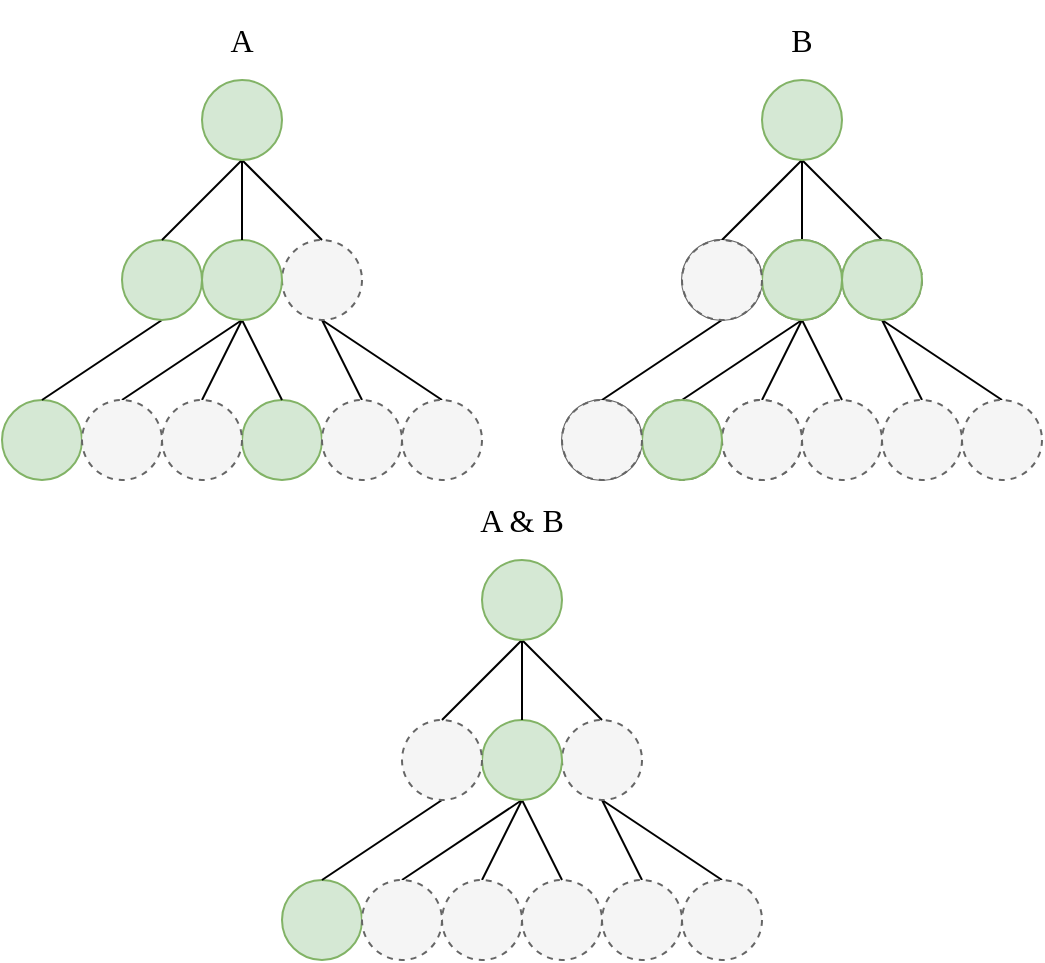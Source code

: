 <mxfile>
    <diagram id="UwfBIbU5wiTmcbyxp8_c" name="Page-1">
        <mxGraphModel dx="731" dy="535" grid="1" gridSize="10" guides="1" tooltips="1" connect="1" arrows="1" fold="1" page="1" pageScale="1" pageWidth="850" pageHeight="1100" math="0" shadow="0">
            <root>
                <mxCell id="0"/>
                <mxCell id="1" parent="0"/>
                <mxCell id="65" value="" style="ellipse;whiteSpace=wrap;html=1;fillColor=#d5e8d4;strokeColor=#82b366;fontFamily=Lucida Console;" parent="1" vertex="1">
                    <mxGeometry x="120" y="200" width="40" height="40" as="geometry"/>
                </mxCell>
                <mxCell id="86" style="edgeStyle=none;rounded=0;html=1;exitX=0.5;exitY=1;exitDx=0;exitDy=0;entryX=0.5;entryY=0;entryDx=0;entryDy=0;endArrow=none;endFill=0;" parent="1" source="71" target="80" edge="1">
                    <mxGeometry relative="1" as="geometry"/>
                </mxCell>
                <mxCell id="87" style="edgeStyle=none;rounded=0;html=1;exitX=0.5;exitY=1;exitDx=0;exitDy=0;entryX=0.5;entryY=0;entryDx=0;entryDy=0;endArrow=none;endFill=0;" parent="1" source="71" target="81" edge="1">
                    <mxGeometry relative="1" as="geometry"/>
                </mxCell>
                <mxCell id="71" value="" style="ellipse;whiteSpace=wrap;html=1;fillColor=#f5f5f5;fontColor=#333333;strokeColor=#666666;dashed=1;fontFamily=Lucida Console;" parent="1" vertex="1">
                    <mxGeometry x="140" y="120" width="40" height="40" as="geometry"/>
                </mxCell>
                <mxCell id="72" value="" style="ellipse;whiteSpace=wrap;html=1;fillColor=#d5e8d4;strokeColor=#82b366;fontFamily=Lucida Console;" parent="1" vertex="1">
                    <mxGeometry y="200" width="40" height="40" as="geometry"/>
                </mxCell>
                <mxCell id="84" style="edgeStyle=none;rounded=0;html=1;exitX=0.5;exitY=1;exitDx=0;exitDy=0;entryX=0.5;entryY=0;entryDx=0;entryDy=0;endArrow=none;endFill=0;" parent="1" source="73" target="78" edge="1">
                    <mxGeometry relative="1" as="geometry"/>
                </mxCell>
                <mxCell id="85" style="edgeStyle=none;rounded=0;html=1;exitX=0.5;exitY=1;exitDx=0;exitDy=0;entryX=0.5;entryY=0;entryDx=0;entryDy=0;endArrow=none;endFill=0;" parent="1" source="73" target="65" edge="1">
                    <mxGeometry relative="1" as="geometry"/>
                </mxCell>
                <mxCell id="109" style="edgeStyle=none;rounded=0;html=1;exitX=0.5;exitY=1;exitDx=0;exitDy=0;entryX=0.5;entryY=0;entryDx=0;entryDy=0;endArrow=none;endFill=0;" parent="1" source="73" target="108" edge="1">
                    <mxGeometry relative="1" as="geometry"/>
                </mxCell>
                <mxCell id="73" value="" style="ellipse;whiteSpace=wrap;html=1;fillColor=#d5e8d4;strokeColor=#82b366;fontFamily=Lucida Console;" parent="1" vertex="1">
                    <mxGeometry x="100" y="120" width="40" height="40" as="geometry"/>
                </mxCell>
                <mxCell id="83" style="edgeStyle=none;rounded=0;html=1;exitX=0.5;exitY=1;exitDx=0;exitDy=0;entryX=0.5;entryY=0;entryDx=0;entryDy=0;endArrow=none;endFill=0;" parent="1" source="74" target="72" edge="1">
                    <mxGeometry relative="1" as="geometry"/>
                </mxCell>
                <mxCell id="74" value="" style="ellipse;whiteSpace=wrap;html=1;fillColor=#d5e8d4;strokeColor=#82b366;fontFamily=Lucida Console;" parent="1" vertex="1">
                    <mxGeometry x="60" y="120" width="40" height="40" as="geometry"/>
                </mxCell>
                <mxCell id="78" value="" style="ellipse;whiteSpace=wrap;html=1;fillColor=#f5f5f5;fontColor=#333333;strokeColor=#666666;dashed=1;fontFamily=Lucida Console;" parent="1" vertex="1">
                    <mxGeometry x="80" y="200" width="40" height="40" as="geometry"/>
                </mxCell>
                <mxCell id="88" style="edgeStyle=none;rounded=0;html=1;exitX=0.5;exitY=1;exitDx=0;exitDy=0;entryX=0.5;entryY=0;entryDx=0;entryDy=0;endArrow=none;endFill=0;" parent="1" source="79" target="74" edge="1">
                    <mxGeometry relative="1" as="geometry"/>
                </mxCell>
                <mxCell id="89" style="edgeStyle=none;rounded=0;html=1;exitX=0.5;exitY=1;exitDx=0;exitDy=0;entryX=0.5;entryY=0;entryDx=0;entryDy=0;endArrow=none;endFill=0;" parent="1" source="79" target="73" edge="1">
                    <mxGeometry relative="1" as="geometry"/>
                </mxCell>
                <mxCell id="90" style="edgeStyle=none;rounded=0;html=1;exitX=0.5;exitY=1;exitDx=0;exitDy=0;entryX=0.5;entryY=0;entryDx=0;entryDy=0;endArrow=none;endFill=0;" parent="1" source="79" target="71" edge="1">
                    <mxGeometry relative="1" as="geometry"/>
                </mxCell>
                <mxCell id="79" value="" style="ellipse;whiteSpace=wrap;html=1;fillColor=#d5e8d4;strokeColor=#82b366;fontFamily=Lucida Console;" parent="1" vertex="1">
                    <mxGeometry x="100" y="40" width="40" height="40" as="geometry"/>
                </mxCell>
                <mxCell id="80" value="" style="ellipse;whiteSpace=wrap;html=1;fillColor=#f5f5f5;fontColor=#333333;strokeColor=#666666;dashed=1;fontFamily=Lucida Console;" parent="1" vertex="1">
                    <mxGeometry x="160" y="200" width="40" height="40" as="geometry"/>
                </mxCell>
                <mxCell id="81" value="" style="ellipse;whiteSpace=wrap;html=1;fillColor=#f5f5f5;fontColor=#333333;strokeColor=#666666;dashed=1;fontFamily=Lucida Console;" parent="1" vertex="1">
                    <mxGeometry x="200" y="200" width="40" height="40" as="geometry"/>
                </mxCell>
                <mxCell id="108" value="" style="ellipse;whiteSpace=wrap;html=1;fillColor=#f5f5f5;fontColor=#333333;strokeColor=#666666;dashed=1;fontFamily=Lucida Console;" parent="1" vertex="1">
                    <mxGeometry x="40" y="200" width="40" height="40" as="geometry"/>
                </mxCell>
                <mxCell id="110" value="" style="ellipse;whiteSpace=wrap;html=1;fillColor=#f5f5f5;strokeColor=#666666;fontFamily=Lucida Console;fontColor=#333333;dashed=1;" parent="1" vertex="1">
                    <mxGeometry x="400" y="200" width="40" height="40" as="geometry"/>
                </mxCell>
                <mxCell id="111" style="edgeStyle=none;rounded=0;html=1;exitX=0.5;exitY=1;exitDx=0;exitDy=0;entryX=0.5;entryY=0;entryDx=0;entryDy=0;endArrow=none;endFill=0;" parent="1" source="113" target="126" edge="1">
                    <mxGeometry relative="1" as="geometry"/>
                </mxCell>
                <mxCell id="112" style="edgeStyle=none;rounded=0;html=1;exitX=0.5;exitY=1;exitDx=0;exitDy=0;entryX=0.5;entryY=0;entryDx=0;entryDy=0;endArrow=none;endFill=0;" parent="1" source="113" target="127" edge="1">
                    <mxGeometry relative="1" as="geometry"/>
                </mxCell>
                <mxCell id="113" value="" style="ellipse;whiteSpace=wrap;html=1;fillColor=#f5f5f5;fontColor=#333333;strokeColor=#666666;dashed=1;fontFamily=Lucida Console;" parent="1" vertex="1">
                    <mxGeometry x="420" y="120" width="40" height="40" as="geometry"/>
                </mxCell>
                <mxCell id="114" value="" style="ellipse;whiteSpace=wrap;html=1;fillColor=#f5f5f5;strokeColor=#666666;fontFamily=Lucida Console;fontColor=#333333;" parent="1" vertex="1">
                    <mxGeometry x="280" y="200" width="40" height="40" as="geometry"/>
                </mxCell>
                <mxCell id="115" style="edgeStyle=none;rounded=0;html=1;exitX=0.5;exitY=1;exitDx=0;exitDy=0;entryX=0.5;entryY=0;entryDx=0;entryDy=0;endArrow=none;endFill=0;" parent="1" source="118" target="121" edge="1">
                    <mxGeometry relative="1" as="geometry"/>
                </mxCell>
                <mxCell id="116" style="edgeStyle=none;rounded=0;html=1;exitX=0.5;exitY=1;exitDx=0;exitDy=0;entryX=0.5;entryY=0;entryDx=0;entryDy=0;endArrow=none;endFill=0;" parent="1" source="118" target="110" edge="1">
                    <mxGeometry relative="1" as="geometry"/>
                </mxCell>
                <mxCell id="117" style="edgeStyle=none;rounded=0;html=1;exitX=0.5;exitY=1;exitDx=0;exitDy=0;entryX=0.5;entryY=0;entryDx=0;entryDy=0;endArrow=none;endFill=0;" parent="1" source="118" target="128" edge="1">
                    <mxGeometry relative="1" as="geometry"/>
                </mxCell>
                <mxCell id="118" value="" style="ellipse;whiteSpace=wrap;html=1;fillColor=#f5f5f5;strokeColor=#666666;fontFamily=Lucida Console;fontColor=#333333;" parent="1" vertex="1">
                    <mxGeometry x="380" y="120" width="40" height="40" as="geometry"/>
                </mxCell>
                <mxCell id="119" style="edgeStyle=none;rounded=0;html=1;exitX=0.5;exitY=1;exitDx=0;exitDy=0;entryX=0.5;entryY=0;entryDx=0;entryDy=0;endArrow=none;endFill=0;" parent="1" source="120" target="114" edge="1">
                    <mxGeometry relative="1" as="geometry"/>
                </mxCell>
                <mxCell id="120" value="" style="ellipse;whiteSpace=wrap;html=1;fillColor=#f5f5f5;strokeColor=#666666;fontFamily=Lucida Console;fontColor=#333333;" parent="1" vertex="1">
                    <mxGeometry x="340" y="120" width="40" height="40" as="geometry"/>
                </mxCell>
                <mxCell id="121" value="" style="ellipse;whiteSpace=wrap;html=1;fillColor=#f5f5f5;fontColor=#333333;strokeColor=#666666;dashed=1;fontFamily=Lucida Console;" parent="1" vertex="1">
                    <mxGeometry x="360" y="200" width="40" height="40" as="geometry"/>
                </mxCell>
                <mxCell id="122" style="edgeStyle=none;rounded=0;html=1;exitX=0.5;exitY=1;exitDx=0;exitDy=0;entryX=0.5;entryY=0;entryDx=0;entryDy=0;endArrow=none;endFill=0;" parent="1" source="125" target="120" edge="1">
                    <mxGeometry relative="1" as="geometry"/>
                </mxCell>
                <mxCell id="123" style="edgeStyle=none;rounded=0;html=1;exitX=0.5;exitY=1;exitDx=0;exitDy=0;entryX=0.5;entryY=0;entryDx=0;entryDy=0;endArrow=none;endFill=0;" parent="1" source="125" target="118" edge="1">
                    <mxGeometry relative="1" as="geometry"/>
                </mxCell>
                <mxCell id="124" style="edgeStyle=none;rounded=0;html=1;exitX=0.5;exitY=1;exitDx=0;exitDy=0;entryX=0.5;entryY=0;entryDx=0;entryDy=0;endArrow=none;endFill=0;" parent="1" source="125" target="113" edge="1">
                    <mxGeometry relative="1" as="geometry"/>
                </mxCell>
                <mxCell id="125" value="" style="ellipse;whiteSpace=wrap;html=1;fillColor=#d5e8d4;strokeColor=#82b366;fontFamily=Lucida Console;" parent="1" vertex="1">
                    <mxGeometry x="380" y="40" width="40" height="40" as="geometry"/>
                </mxCell>
                <mxCell id="126" value="" style="ellipse;whiteSpace=wrap;html=1;fillColor=#f5f5f5;fontColor=#333333;strokeColor=#666666;dashed=1;fontFamily=Lucida Console;" parent="1" vertex="1">
                    <mxGeometry x="440" y="200" width="40" height="40" as="geometry"/>
                </mxCell>
                <mxCell id="127" value="" style="ellipse;whiteSpace=wrap;html=1;fillColor=#f5f5f5;fontColor=#333333;strokeColor=#666666;dashed=1;fontFamily=Lucida Console;" parent="1" vertex="1">
                    <mxGeometry x="480" y="200" width="40" height="40" as="geometry"/>
                </mxCell>
                <mxCell id="128" value="" style="ellipse;whiteSpace=wrap;html=1;fillColor=#f5f5f5;fontColor=#333333;strokeColor=#666666;dashed=1;fontFamily=Lucida Console;" parent="1" vertex="1">
                    <mxGeometry x="320" y="200" width="40" height="40" as="geometry"/>
                </mxCell>
                <mxCell id="129" value="" style="ellipse;whiteSpace=wrap;html=1;fillColor=#f5f5f5;strokeColor=#666666;fontFamily=Lucida Console;dashed=1;fontColor=#333333;" parent="1" vertex="1">
                    <mxGeometry x="260" y="440" width="40" height="40" as="geometry"/>
                </mxCell>
                <mxCell id="130" style="edgeStyle=none;rounded=0;html=1;exitX=0.5;exitY=1;exitDx=0;exitDy=0;entryX=0.5;entryY=0;entryDx=0;entryDy=0;endArrow=none;endFill=0;" parent="1" source="132" target="145" edge="1">
                    <mxGeometry relative="1" as="geometry"/>
                </mxCell>
                <mxCell id="131" style="edgeStyle=none;rounded=0;html=1;exitX=0.5;exitY=1;exitDx=0;exitDy=0;entryX=0.5;entryY=0;entryDx=0;entryDy=0;endArrow=none;endFill=0;" parent="1" source="132" target="146" edge="1">
                    <mxGeometry relative="1" as="geometry"/>
                </mxCell>
                <mxCell id="132" value="" style="ellipse;whiteSpace=wrap;html=1;fillColor=#f5f5f5;strokeColor=#666666;fontFamily=Lucida Console;dashed=1;fontColor=#333333;" parent="1" vertex="1">
                    <mxGeometry x="280" y="360" width="40" height="40" as="geometry"/>
                </mxCell>
                <mxCell id="133" value="" style="ellipse;whiteSpace=wrap;html=1;fillColor=#d5e8d4;strokeColor=#82b366;fontFamily=Lucida Console;" parent="1" vertex="1">
                    <mxGeometry x="140" y="440" width="40" height="40" as="geometry"/>
                </mxCell>
                <mxCell id="134" style="edgeStyle=none;rounded=0;html=1;exitX=0.5;exitY=1;exitDx=0;exitDy=0;entryX=0.5;entryY=0;entryDx=0;entryDy=0;endArrow=none;endFill=0;" parent="1" source="137" target="140" edge="1">
                    <mxGeometry relative="1" as="geometry"/>
                </mxCell>
                <mxCell id="135" style="edgeStyle=none;rounded=0;html=1;exitX=0.5;exitY=1;exitDx=0;exitDy=0;entryX=0.5;entryY=0;entryDx=0;entryDy=0;endArrow=none;endFill=0;" parent="1" source="137" target="129" edge="1">
                    <mxGeometry relative="1" as="geometry"/>
                </mxCell>
                <mxCell id="136" style="edgeStyle=none;rounded=0;html=1;exitX=0.5;exitY=1;exitDx=0;exitDy=0;entryX=0.5;entryY=0;entryDx=0;entryDy=0;endArrow=none;endFill=0;" parent="1" source="137" target="147" edge="1">
                    <mxGeometry relative="1" as="geometry"/>
                </mxCell>
                <mxCell id="137" value="" style="ellipse;whiteSpace=wrap;html=1;fillColor=#d5e8d4;strokeColor=#82b366;fontFamily=Lucida Console;" parent="1" vertex="1">
                    <mxGeometry x="240" y="360" width="40" height="40" as="geometry"/>
                </mxCell>
                <mxCell id="138" style="edgeStyle=none;rounded=0;html=1;exitX=0.5;exitY=1;exitDx=0;exitDy=0;entryX=0.5;entryY=0;entryDx=0;entryDy=0;endArrow=none;endFill=0;" parent="1" source="139" target="133" edge="1">
                    <mxGeometry relative="1" as="geometry"/>
                </mxCell>
                <mxCell id="139" value="" style="ellipse;whiteSpace=wrap;html=1;fillColor=#f5f5f5;strokeColor=#666666;fontFamily=Lucida Console;dashed=1;fontColor=#333333;" parent="1" vertex="1">
                    <mxGeometry x="200" y="360" width="40" height="40" as="geometry"/>
                </mxCell>
                <mxCell id="140" value="" style="ellipse;whiteSpace=wrap;html=1;fillColor=#f5f5f5;strokeColor=#666666;fontFamily=Lucida Console;dashed=1;fontColor=#333333;" parent="1" vertex="1">
                    <mxGeometry x="220" y="440" width="40" height="40" as="geometry"/>
                </mxCell>
                <mxCell id="141" style="edgeStyle=none;rounded=0;html=1;exitX=0.5;exitY=1;exitDx=0;exitDy=0;entryX=0.5;entryY=0;entryDx=0;entryDy=0;endArrow=none;endFill=0;" parent="1" source="144" target="139" edge="1">
                    <mxGeometry relative="1" as="geometry"/>
                </mxCell>
                <mxCell id="142" style="edgeStyle=none;rounded=0;html=1;exitX=0.5;exitY=1;exitDx=0;exitDy=0;entryX=0.5;entryY=0;entryDx=0;entryDy=0;endArrow=none;endFill=0;" parent="1" source="144" target="137" edge="1">
                    <mxGeometry relative="1" as="geometry"/>
                </mxCell>
                <mxCell id="143" style="edgeStyle=none;rounded=0;html=1;exitX=0.5;exitY=1;exitDx=0;exitDy=0;entryX=0.5;entryY=0;entryDx=0;entryDy=0;endArrow=none;endFill=0;" parent="1" source="144" target="132" edge="1">
                    <mxGeometry relative="1" as="geometry"/>
                </mxCell>
                <mxCell id="144" value="" style="ellipse;whiteSpace=wrap;html=1;fillColor=#d5e8d4;strokeColor=#82b366;fontFamily=Lucida Console;" parent="1" vertex="1">
                    <mxGeometry x="240" y="280" width="40" height="40" as="geometry"/>
                </mxCell>
                <mxCell id="145" value="" style="ellipse;whiteSpace=wrap;html=1;fillColor=#f5f5f5;fontColor=#333333;strokeColor=#666666;dashed=1;fontFamily=Lucida Console;" parent="1" vertex="1">
                    <mxGeometry x="300" y="440" width="40" height="40" as="geometry"/>
                </mxCell>
                <mxCell id="146" value="" style="ellipse;whiteSpace=wrap;html=1;fillColor=#f5f5f5;fontColor=#333333;strokeColor=#666666;dashed=1;fontFamily=Lucida Console;" parent="1" vertex="1">
                    <mxGeometry x="340" y="440" width="40" height="40" as="geometry"/>
                </mxCell>
                <mxCell id="147" value="" style="ellipse;whiteSpace=wrap;html=1;fillColor=#f5f5f5;strokeColor=#666666;fontFamily=Lucida Console;dashed=1;fontColor=#333333;" parent="1" vertex="1">
                    <mxGeometry x="180" y="440" width="40" height="40" as="geometry"/>
                </mxCell>
                <mxCell id="148" value="" style="ellipse;whiteSpace=wrap;html=1;fillColor=#d5e8d4;strokeColor=#82b366;fontFamily=Lucida Console;" parent="1" vertex="1">
                    <mxGeometry x="420" y="120" width="40" height="40" as="geometry"/>
                </mxCell>
                <mxCell id="149" value="" style="ellipse;whiteSpace=wrap;html=1;fillColor=#d5e8d4;strokeColor=#82b366;fontFamily=Lucida Console;" parent="1" vertex="1">
                    <mxGeometry x="380" y="120" width="40" height="40" as="geometry"/>
                </mxCell>
                <mxCell id="150" value="" style="ellipse;whiteSpace=wrap;html=1;fillColor=#f5f5f5;strokeColor=#666666;fontFamily=Lucida Console;dashed=1;fontColor=#333333;" parent="1" vertex="1">
                    <mxGeometry x="360" y="200" width="40" height="40" as="geometry"/>
                </mxCell>
                <mxCell id="151" value="" style="ellipse;whiteSpace=wrap;html=1;fillColor=#d5e8d4;strokeColor=#82b366;fontFamily=Lucida Console;" parent="1" vertex="1">
                    <mxGeometry x="320" y="200" width="40" height="40" as="geometry"/>
                </mxCell>
                <mxCell id="152" value="" style="ellipse;whiteSpace=wrap;html=1;fillColor=#f5f5f5;strokeColor=#666666;fontFamily=Lucida Console;fontColor=#333333;dashed=1;" parent="1" vertex="1">
                    <mxGeometry x="280" y="200" width="40" height="40" as="geometry"/>
                </mxCell>
                <mxCell id="153" value="" style="ellipse;whiteSpace=wrap;html=1;fillColor=#f5f5f5;strokeColor=#666666;fontFamily=Lucida Console;fontColor=#333333;dashed=1;" parent="1" vertex="1">
                    <mxGeometry x="340" y="120" width="40" height="40" as="geometry"/>
                </mxCell>
                <mxCell id="154" value="A &amp;amp; B" style="rounded=0;whiteSpace=wrap;html=1;dashed=1;fontFamily=Lucida Console;strokeColor=none;fillColor=none;fontSize=16;" parent="1" vertex="1">
                    <mxGeometry x="200" y="240" width="120" height="40" as="geometry"/>
                </mxCell>
                <mxCell id="155" value="A" style="rounded=0;whiteSpace=wrap;html=1;dashed=1;fontFamily=Lucida Console;strokeColor=none;fillColor=none;fontSize=16;" parent="1" vertex="1">
                    <mxGeometry x="80" width="80" height="40" as="geometry"/>
                </mxCell>
                <mxCell id="156" value="B" style="rounded=0;whiteSpace=wrap;html=1;dashed=1;fontFamily=Lucida Console;strokeColor=none;fillColor=none;fontSize=16;" parent="1" vertex="1">
                    <mxGeometry x="360" width="80" height="40" as="geometry"/>
                </mxCell>
            </root>
        </mxGraphModel>
    </diagram>
</mxfile>